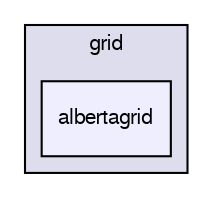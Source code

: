 digraph G {
  compound=true
  node [ fontsize=10, fontname="FreeSans"];
  edge [ labelfontsize=9, labelfontname="FreeSans"];
  subgraph clusterdir_5edca94048dae04696b7e65d07cd8e9c {
    graph [ bgcolor="#ddddee", pencolor="black", label="grid" fontname="FreeSans", fontsize=10, URL="dir_5edca94048dae04696b7e65d07cd8e9c.html"]
  dir_09727f3ace395a524e63bfbd5be5cc3e [shape=box, label="albertagrid", style="filled", fillcolor="#eeeeff", pencolor="black", URL="dir_09727f3ace395a524e63bfbd5be5cc3e.html"];
  }
}
